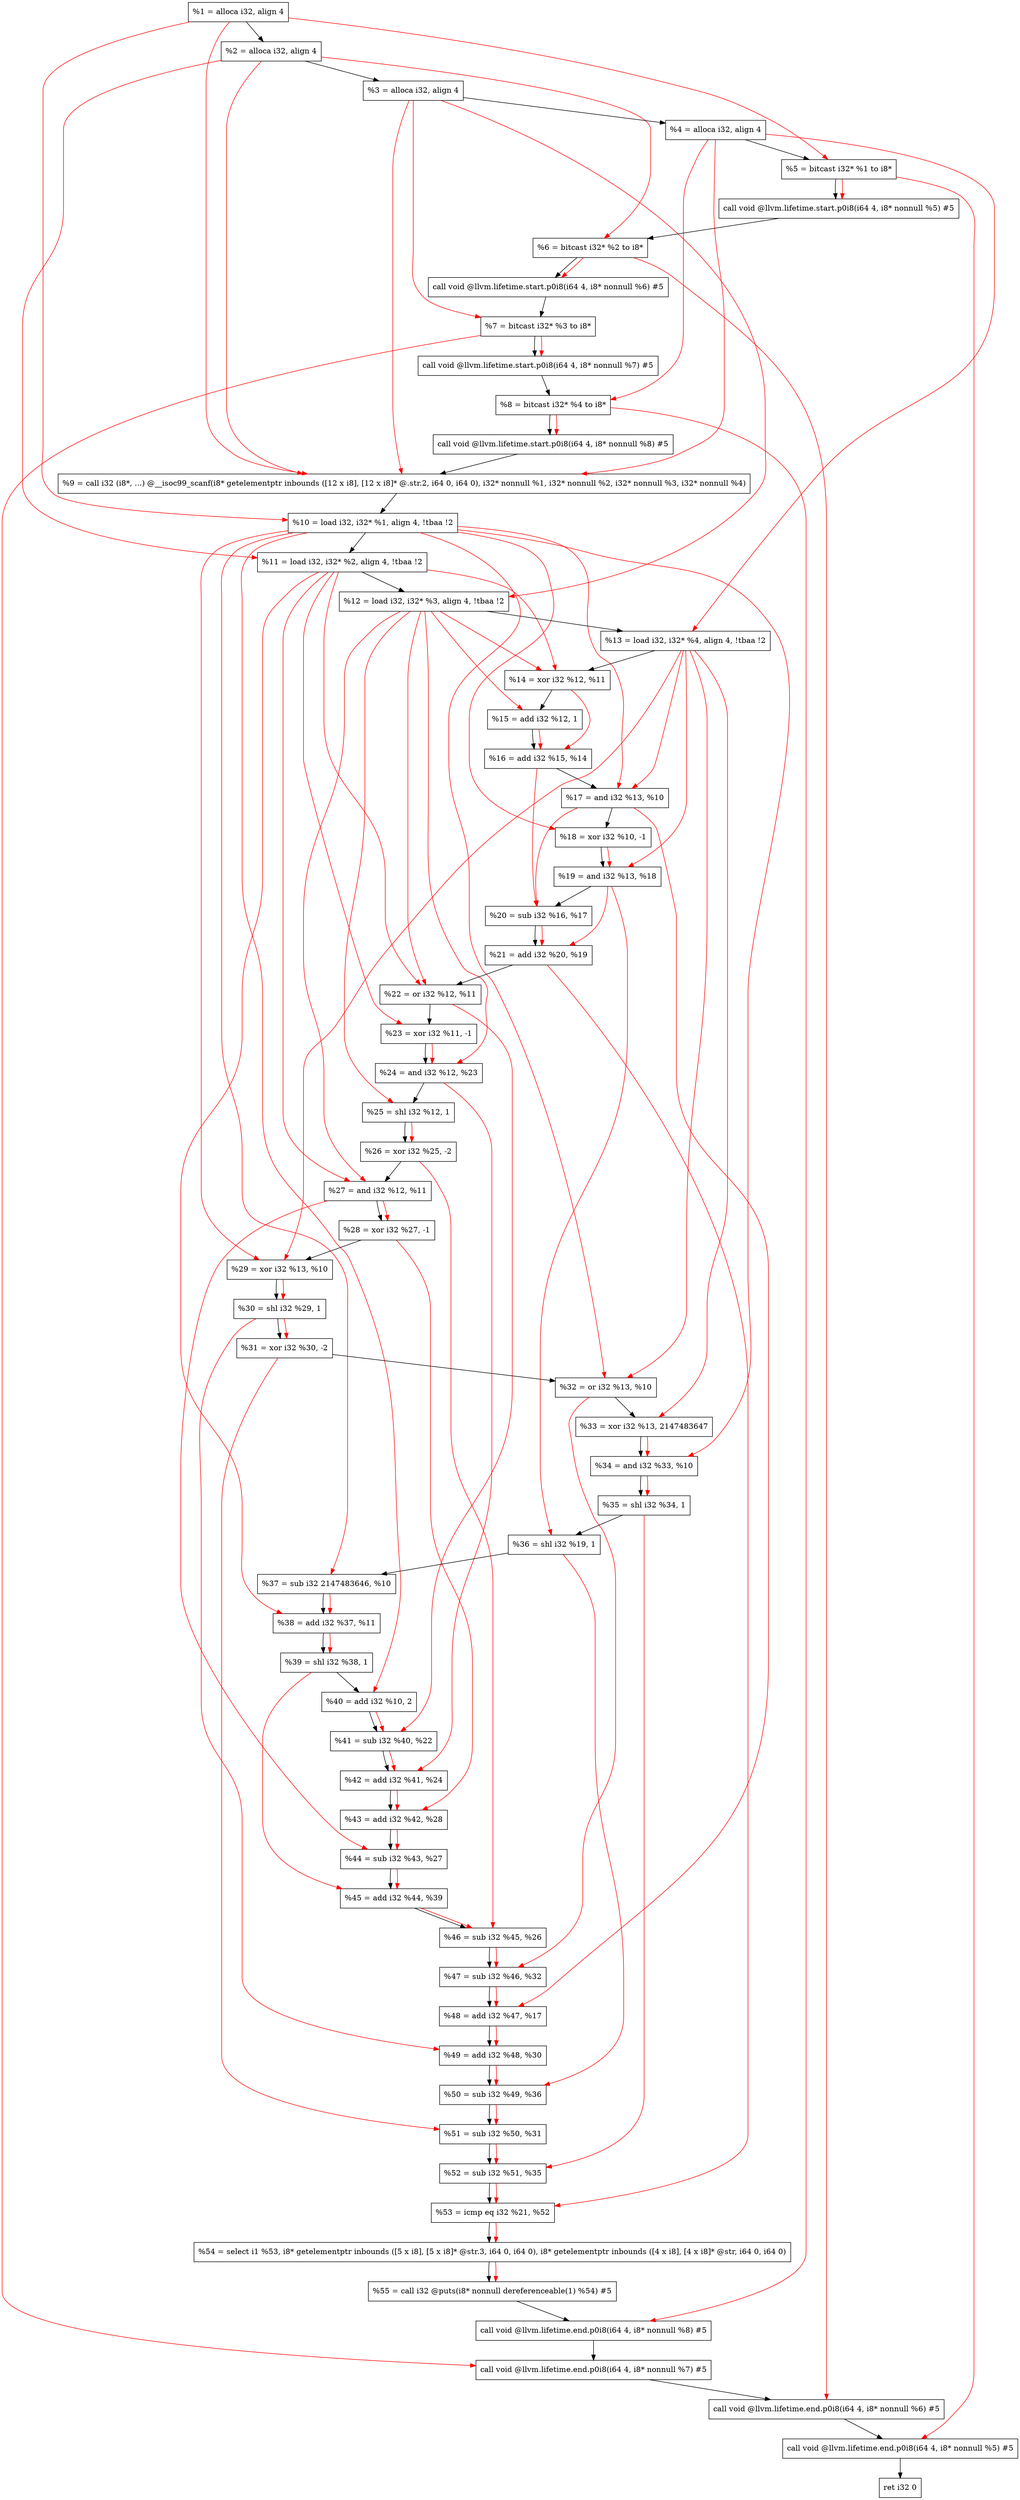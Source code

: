 digraph "DFG for'main' function" {
	Node0x14cfc08[shape=record, label="  %1 = alloca i32, align 4"];
	Node0x14cfc88[shape=record, label="  %2 = alloca i32, align 4"];
	Node0x14cfd18[shape=record, label="  %3 = alloca i32, align 4"];
	Node0x14cfd78[shape=record, label="  %4 = alloca i32, align 4"];
	Node0x14cfe28[shape=record, label="  %5 = bitcast i32* %1 to i8*"];
	Node0x14d0258[shape=record, label="  call void @llvm.lifetime.start.p0i8(i64 4, i8* nonnull %5) #5"];
	Node0x14d0338[shape=record, label="  %6 = bitcast i32* %2 to i8*"];
	Node0x14d0438[shape=record, label="  call void @llvm.lifetime.start.p0i8(i64 4, i8* nonnull %6) #5"];
	Node0x14d04f8[shape=record, label="  %7 = bitcast i32* %3 to i8*"];
	Node0x14d05a8[shape=record, label="  call void @llvm.lifetime.start.p0i8(i64 4, i8* nonnull %7) #5"];
	Node0x14d0668[shape=record, label="  %8 = bitcast i32* %4 to i8*"];
	Node0x14d0718[shape=record, label="  call void @llvm.lifetime.start.p0i8(i64 4, i8* nonnull %8) #5"];
	Node0x14cab60[shape=record, label="  %9 = call i32 (i8*, ...) @__isoc99_scanf(i8* getelementptr inbounds ([12 x i8], [12 x i8]* @.str.2, i64 0, i64 0), i32* nonnull %1, i32* nonnull %2, i32* nonnull %3, i32* nonnull %4)"];
	Node0x14d0918[shape=record, label="  %10 = load i32, i32* %1, align 4, !tbaa !2"];
	Node0x14d1888[shape=record, label="  %11 = load i32, i32* %2, align 4, !tbaa !2"];
	Node0x14d1ef8[shape=record, label="  %12 = load i32, i32* %3, align 4, !tbaa !2"];
	Node0x14d1f58[shape=record, label="  %13 = load i32, i32* %4, align 4, !tbaa !2"];
	Node0x14d1fd0[shape=record, label="  %14 = xor i32 %12, %11"];
	Node0x14d2040[shape=record, label="  %15 = add i32 %12, 1"];
	Node0x14d20b0[shape=record, label="  %16 = add i32 %15, %14"];
	Node0x14d2120[shape=record, label="  %17 = and i32 %13, %10"];
	Node0x14d2190[shape=record, label="  %18 = xor i32 %10, -1"];
	Node0x14d2200[shape=record, label="  %19 = and i32 %13, %18"];
	Node0x14d2270[shape=record, label="  %20 = sub i32 %16, %17"];
	Node0x14d22e0[shape=record, label="  %21 = add i32 %20, %19"];
	Node0x14d2350[shape=record, label="  %22 = or i32 %12, %11"];
	Node0x14d23c0[shape=record, label="  %23 = xor i32 %11, -1"];
	Node0x14d2430[shape=record, label="  %24 = and i32 %12, %23"];
	Node0x14d24a0[shape=record, label="  %25 = shl i32 %12, 1"];
	Node0x14d2510[shape=record, label="  %26 = xor i32 %25, -2"];
	Node0x14d2580[shape=record, label="  %27 = and i32 %12, %11"];
	Node0x14d25f0[shape=record, label="  %28 = xor i32 %27, -1"];
	Node0x14d2660[shape=record, label="  %29 = xor i32 %13, %10"];
	Node0x14d26d0[shape=record, label="  %30 = shl i32 %29, 1"];
	Node0x14d2740[shape=record, label="  %31 = xor i32 %30, -2"];
	Node0x14d27b0[shape=record, label="  %32 = or i32 %13, %10"];
	Node0x14d2820[shape=record, label="  %33 = xor i32 %13, 2147483647"];
	Node0x14d2890[shape=record, label="  %34 = and i32 %33, %10"];
	Node0x14d2900[shape=record, label="  %35 = shl i32 %34, 1"];
	Node0x14d2970[shape=record, label="  %36 = shl i32 %19, 1"];
	Node0x14d29e0[shape=record, label="  %37 = sub i32 2147483646, %10"];
	Node0x14d2a50[shape=record, label="  %38 = add i32 %37, %11"];
	Node0x14d2ac0[shape=record, label="  %39 = shl i32 %38, 1"];
	Node0x14d2b30[shape=record, label="  %40 = add i32 %10, 2"];
	Node0x14d2ba0[shape=record, label="  %41 = sub i32 %40, %22"];
	Node0x14d2c10[shape=record, label="  %42 = add i32 %41, %24"];
	Node0x14d2c80[shape=record, label="  %43 = add i32 %42, %28"];
	Node0x14d2cf0[shape=record, label="  %44 = sub i32 %43, %27"];
	Node0x14d2d60[shape=record, label="  %45 = add i32 %44, %39"];
	Node0x14d2dd0[shape=record, label="  %46 = sub i32 %45, %26"];
	Node0x14d2e40[shape=record, label="  %47 = sub i32 %46, %32"];
	Node0x14d2eb0[shape=record, label="  %48 = add i32 %47, %17"];
	Node0x14d2f20[shape=record, label="  %49 = add i32 %48, %30"];
	Node0x14d2f90[shape=record, label="  %50 = sub i32 %49, %36"];
	Node0x14d3000[shape=record, label="  %51 = sub i32 %50, %31"];
	Node0x14d3070[shape=record, label="  %52 = sub i32 %51, %35"];
	Node0x14d30e0[shape=record, label="  %53 = icmp eq i32 %21, %52"];
	Node0x146f8b8[shape=record, label="  %54 = select i1 %53, i8* getelementptr inbounds ([5 x i8], [5 x i8]* @str.3, i64 0, i64 0), i8* getelementptr inbounds ([4 x i8], [4 x i8]* @str, i64 0, i64 0)"];
	Node0x14d3170[shape=record, label="  %55 = call i32 @puts(i8* nonnull dereferenceable(1) %54) #5"];
	Node0x14d3418[shape=record, label="  call void @llvm.lifetime.end.p0i8(i64 4, i8* nonnull %8) #5"];
	Node0x14d3578[shape=record, label="  call void @llvm.lifetime.end.p0i8(i64 4, i8* nonnull %7) #5"];
	Node0x14d3688[shape=record, label="  call void @llvm.lifetime.end.p0i8(i64 4, i8* nonnull %6) #5"];
	Node0x14d3798[shape=record, label="  call void @llvm.lifetime.end.p0i8(i64 4, i8* nonnull %5) #5"];
	Node0x14d3858[shape=record, label="  ret i32 0"];
	Node0x14cfc08 -> Node0x14cfc88;
	Node0x14cfc88 -> Node0x14cfd18;
	Node0x14cfd18 -> Node0x14cfd78;
	Node0x14cfd78 -> Node0x14cfe28;
	Node0x14cfe28 -> Node0x14d0258;
	Node0x14d0258 -> Node0x14d0338;
	Node0x14d0338 -> Node0x14d0438;
	Node0x14d0438 -> Node0x14d04f8;
	Node0x14d04f8 -> Node0x14d05a8;
	Node0x14d05a8 -> Node0x14d0668;
	Node0x14d0668 -> Node0x14d0718;
	Node0x14d0718 -> Node0x14cab60;
	Node0x14cab60 -> Node0x14d0918;
	Node0x14d0918 -> Node0x14d1888;
	Node0x14d1888 -> Node0x14d1ef8;
	Node0x14d1ef8 -> Node0x14d1f58;
	Node0x14d1f58 -> Node0x14d1fd0;
	Node0x14d1fd0 -> Node0x14d2040;
	Node0x14d2040 -> Node0x14d20b0;
	Node0x14d20b0 -> Node0x14d2120;
	Node0x14d2120 -> Node0x14d2190;
	Node0x14d2190 -> Node0x14d2200;
	Node0x14d2200 -> Node0x14d2270;
	Node0x14d2270 -> Node0x14d22e0;
	Node0x14d22e0 -> Node0x14d2350;
	Node0x14d2350 -> Node0x14d23c0;
	Node0x14d23c0 -> Node0x14d2430;
	Node0x14d2430 -> Node0x14d24a0;
	Node0x14d24a0 -> Node0x14d2510;
	Node0x14d2510 -> Node0x14d2580;
	Node0x14d2580 -> Node0x14d25f0;
	Node0x14d25f0 -> Node0x14d2660;
	Node0x14d2660 -> Node0x14d26d0;
	Node0x14d26d0 -> Node0x14d2740;
	Node0x14d2740 -> Node0x14d27b0;
	Node0x14d27b0 -> Node0x14d2820;
	Node0x14d2820 -> Node0x14d2890;
	Node0x14d2890 -> Node0x14d2900;
	Node0x14d2900 -> Node0x14d2970;
	Node0x14d2970 -> Node0x14d29e0;
	Node0x14d29e0 -> Node0x14d2a50;
	Node0x14d2a50 -> Node0x14d2ac0;
	Node0x14d2ac0 -> Node0x14d2b30;
	Node0x14d2b30 -> Node0x14d2ba0;
	Node0x14d2ba0 -> Node0x14d2c10;
	Node0x14d2c10 -> Node0x14d2c80;
	Node0x14d2c80 -> Node0x14d2cf0;
	Node0x14d2cf0 -> Node0x14d2d60;
	Node0x14d2d60 -> Node0x14d2dd0;
	Node0x14d2dd0 -> Node0x14d2e40;
	Node0x14d2e40 -> Node0x14d2eb0;
	Node0x14d2eb0 -> Node0x14d2f20;
	Node0x14d2f20 -> Node0x14d2f90;
	Node0x14d2f90 -> Node0x14d3000;
	Node0x14d3000 -> Node0x14d3070;
	Node0x14d3070 -> Node0x14d30e0;
	Node0x14d30e0 -> Node0x146f8b8;
	Node0x146f8b8 -> Node0x14d3170;
	Node0x14d3170 -> Node0x14d3418;
	Node0x14d3418 -> Node0x14d3578;
	Node0x14d3578 -> Node0x14d3688;
	Node0x14d3688 -> Node0x14d3798;
	Node0x14d3798 -> Node0x14d3858;
edge [color=red]
	Node0x14cfc08 -> Node0x14cfe28;
	Node0x14cfe28 -> Node0x14d0258;
	Node0x14cfc88 -> Node0x14d0338;
	Node0x14d0338 -> Node0x14d0438;
	Node0x14cfd18 -> Node0x14d04f8;
	Node0x14d04f8 -> Node0x14d05a8;
	Node0x14cfd78 -> Node0x14d0668;
	Node0x14d0668 -> Node0x14d0718;
	Node0x14cfc08 -> Node0x14cab60;
	Node0x14cfc88 -> Node0x14cab60;
	Node0x14cfd18 -> Node0x14cab60;
	Node0x14cfd78 -> Node0x14cab60;
	Node0x14cfc08 -> Node0x14d0918;
	Node0x14cfc88 -> Node0x14d1888;
	Node0x14cfd18 -> Node0x14d1ef8;
	Node0x14cfd78 -> Node0x14d1f58;
	Node0x14d1ef8 -> Node0x14d1fd0;
	Node0x14d1888 -> Node0x14d1fd0;
	Node0x14d1ef8 -> Node0x14d2040;
	Node0x14d2040 -> Node0x14d20b0;
	Node0x14d1fd0 -> Node0x14d20b0;
	Node0x14d1f58 -> Node0x14d2120;
	Node0x14d0918 -> Node0x14d2120;
	Node0x14d0918 -> Node0x14d2190;
	Node0x14d1f58 -> Node0x14d2200;
	Node0x14d2190 -> Node0x14d2200;
	Node0x14d20b0 -> Node0x14d2270;
	Node0x14d2120 -> Node0x14d2270;
	Node0x14d2270 -> Node0x14d22e0;
	Node0x14d2200 -> Node0x14d22e0;
	Node0x14d1ef8 -> Node0x14d2350;
	Node0x14d1888 -> Node0x14d2350;
	Node0x14d1888 -> Node0x14d23c0;
	Node0x14d1ef8 -> Node0x14d2430;
	Node0x14d23c0 -> Node0x14d2430;
	Node0x14d1ef8 -> Node0x14d24a0;
	Node0x14d24a0 -> Node0x14d2510;
	Node0x14d1ef8 -> Node0x14d2580;
	Node0x14d1888 -> Node0x14d2580;
	Node0x14d2580 -> Node0x14d25f0;
	Node0x14d1f58 -> Node0x14d2660;
	Node0x14d0918 -> Node0x14d2660;
	Node0x14d2660 -> Node0x14d26d0;
	Node0x14d26d0 -> Node0x14d2740;
	Node0x14d1f58 -> Node0x14d27b0;
	Node0x14d0918 -> Node0x14d27b0;
	Node0x14d1f58 -> Node0x14d2820;
	Node0x14d2820 -> Node0x14d2890;
	Node0x14d0918 -> Node0x14d2890;
	Node0x14d2890 -> Node0x14d2900;
	Node0x14d2200 -> Node0x14d2970;
	Node0x14d0918 -> Node0x14d29e0;
	Node0x14d29e0 -> Node0x14d2a50;
	Node0x14d1888 -> Node0x14d2a50;
	Node0x14d2a50 -> Node0x14d2ac0;
	Node0x14d0918 -> Node0x14d2b30;
	Node0x14d2b30 -> Node0x14d2ba0;
	Node0x14d2350 -> Node0x14d2ba0;
	Node0x14d2ba0 -> Node0x14d2c10;
	Node0x14d2430 -> Node0x14d2c10;
	Node0x14d2c10 -> Node0x14d2c80;
	Node0x14d25f0 -> Node0x14d2c80;
	Node0x14d2c80 -> Node0x14d2cf0;
	Node0x14d2580 -> Node0x14d2cf0;
	Node0x14d2cf0 -> Node0x14d2d60;
	Node0x14d2ac0 -> Node0x14d2d60;
	Node0x14d2d60 -> Node0x14d2dd0;
	Node0x14d2510 -> Node0x14d2dd0;
	Node0x14d2dd0 -> Node0x14d2e40;
	Node0x14d27b0 -> Node0x14d2e40;
	Node0x14d2e40 -> Node0x14d2eb0;
	Node0x14d2120 -> Node0x14d2eb0;
	Node0x14d2eb0 -> Node0x14d2f20;
	Node0x14d26d0 -> Node0x14d2f20;
	Node0x14d2f20 -> Node0x14d2f90;
	Node0x14d2970 -> Node0x14d2f90;
	Node0x14d2f90 -> Node0x14d3000;
	Node0x14d2740 -> Node0x14d3000;
	Node0x14d3000 -> Node0x14d3070;
	Node0x14d2900 -> Node0x14d3070;
	Node0x14d22e0 -> Node0x14d30e0;
	Node0x14d3070 -> Node0x14d30e0;
	Node0x14d30e0 -> Node0x146f8b8;
	Node0x146f8b8 -> Node0x14d3170;
	Node0x14d0668 -> Node0x14d3418;
	Node0x14d04f8 -> Node0x14d3578;
	Node0x14d0338 -> Node0x14d3688;
	Node0x14cfe28 -> Node0x14d3798;
}
